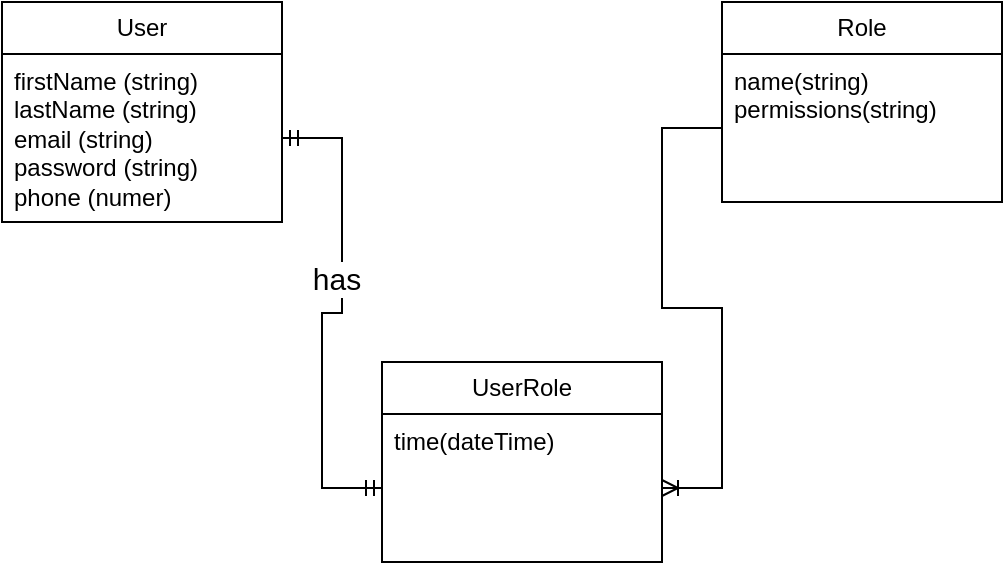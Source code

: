 <mxfile version="23.1.7" type="github">
  <diagram name="Page-1" id="NHcilMc50lBPF0jwCKvE">
    <mxGraphModel dx="880" dy="529" grid="1" gridSize="10" guides="1" tooltips="1" connect="1" arrows="1" fold="1" page="1" pageScale="1" pageWidth="827" pageHeight="1169" math="0" shadow="0">
      <root>
        <mxCell id="0" />
        <mxCell id="1" parent="0" />
        <mxCell id="TjEieBsBcoyyrpjg4sSu-1" value="User" style="swimlane;fontStyle=0;childLayout=stackLayout;horizontal=1;startSize=26;fillColor=none;horizontalStack=0;resizeParent=1;resizeParentMax=0;resizeLast=0;collapsible=1;marginBottom=0;whiteSpace=wrap;html=1;" parent="1" vertex="1">
          <mxGeometry x="120" y="80" width="140" height="110" as="geometry" />
        </mxCell>
        <mxCell id="TjEieBsBcoyyrpjg4sSu-2" value="firstName (string)&lt;br&gt;lastName (string)&lt;br&gt;email (string)&lt;br&gt;password (string)&lt;br&gt;phone (numer)" style="text;strokeColor=none;fillColor=none;align=left;verticalAlign=top;spacingLeft=4;spacingRight=4;overflow=hidden;rotatable=0;points=[[0,0.5],[1,0.5]];portConstraint=eastwest;whiteSpace=wrap;html=1;" parent="TjEieBsBcoyyrpjg4sSu-1" vertex="1">
          <mxGeometry y="26" width="140" height="84" as="geometry" />
        </mxCell>
        <mxCell id="yoadjGENFxD7IGxSiY7t-3" value="Role" style="swimlane;fontStyle=0;childLayout=stackLayout;horizontal=1;startSize=26;fillColor=none;horizontalStack=0;resizeParent=1;resizeParentMax=0;resizeLast=0;collapsible=1;marginBottom=0;whiteSpace=wrap;html=1;" vertex="1" parent="1">
          <mxGeometry x="480" y="80" width="140" height="100" as="geometry" />
        </mxCell>
        <mxCell id="yoadjGENFxD7IGxSiY7t-4" value="name(string)&lt;br&gt;permissions(string)" style="text;strokeColor=none;fillColor=none;align=left;verticalAlign=top;spacingLeft=4;spacingRight=4;overflow=hidden;rotatable=0;points=[[0,0.5],[1,0.5]];portConstraint=eastwest;whiteSpace=wrap;html=1;" vertex="1" parent="yoadjGENFxD7IGxSiY7t-3">
          <mxGeometry y="26" width="140" height="74" as="geometry" />
        </mxCell>
        <mxCell id="yoadjGENFxD7IGxSiY7t-5" value="" style="edgeStyle=entityRelationEdgeStyle;fontSize=12;html=1;endArrow=ERmandOne;startArrow=ERmandOne;rounded=0;entryX=0;entryY=0.5;entryDx=0;entryDy=0;exitX=1;exitY=0.5;exitDx=0;exitDy=0;" edge="1" parent="1" source="TjEieBsBcoyyrpjg4sSu-2" target="yoadjGENFxD7IGxSiY7t-8">
          <mxGeometry width="100" height="100" relative="1" as="geometry">
            <mxPoint x="360" y="330" as="sourcePoint" />
            <mxPoint x="460" y="230" as="targetPoint" />
            <Array as="points">
              <mxPoint x="280" y="200" />
              <mxPoint x="280" y="190" />
            </Array>
          </mxGeometry>
        </mxCell>
        <mxCell id="yoadjGENFxD7IGxSiY7t-6" value="has" style="edgeLabel;html=1;align=center;verticalAlign=middle;resizable=0;points=[];fontSize=15;" vertex="1" connectable="0" parent="yoadjGENFxD7IGxSiY7t-5">
          <mxGeometry x="-0.189" y="-3" relative="1" as="geometry">
            <mxPoint as="offset" />
          </mxGeometry>
        </mxCell>
        <mxCell id="yoadjGENFxD7IGxSiY7t-7" value="UserRole" style="swimlane;fontStyle=0;childLayout=stackLayout;horizontal=1;startSize=26;fillColor=none;horizontalStack=0;resizeParent=1;resizeParentMax=0;resizeLast=0;collapsible=1;marginBottom=0;whiteSpace=wrap;html=1;" vertex="1" parent="1">
          <mxGeometry x="310" y="260" width="140" height="100" as="geometry" />
        </mxCell>
        <mxCell id="yoadjGENFxD7IGxSiY7t-8" value="time(dateTime)" style="text;strokeColor=none;fillColor=none;align=left;verticalAlign=top;spacingLeft=4;spacingRight=4;overflow=hidden;rotatable=0;points=[[0,0.5],[1,0.5]];portConstraint=eastwest;whiteSpace=wrap;html=1;" vertex="1" parent="yoadjGENFxD7IGxSiY7t-7">
          <mxGeometry y="26" width="140" height="74" as="geometry" />
        </mxCell>
        <mxCell id="yoadjGENFxD7IGxSiY7t-10" value="" style="edgeStyle=entityRelationEdgeStyle;fontSize=12;html=1;endArrow=ERoneToMany;rounded=0;exitX=0;exitY=0.5;exitDx=0;exitDy=0;entryX=1;entryY=0.5;entryDx=0;entryDy=0;" edge="1" parent="1" source="yoadjGENFxD7IGxSiY7t-4" target="yoadjGENFxD7IGxSiY7t-8">
          <mxGeometry width="100" height="100" relative="1" as="geometry">
            <mxPoint x="360" y="330" as="sourcePoint" />
            <mxPoint x="580" y="340" as="targetPoint" />
          </mxGeometry>
        </mxCell>
      </root>
    </mxGraphModel>
  </diagram>
</mxfile>
